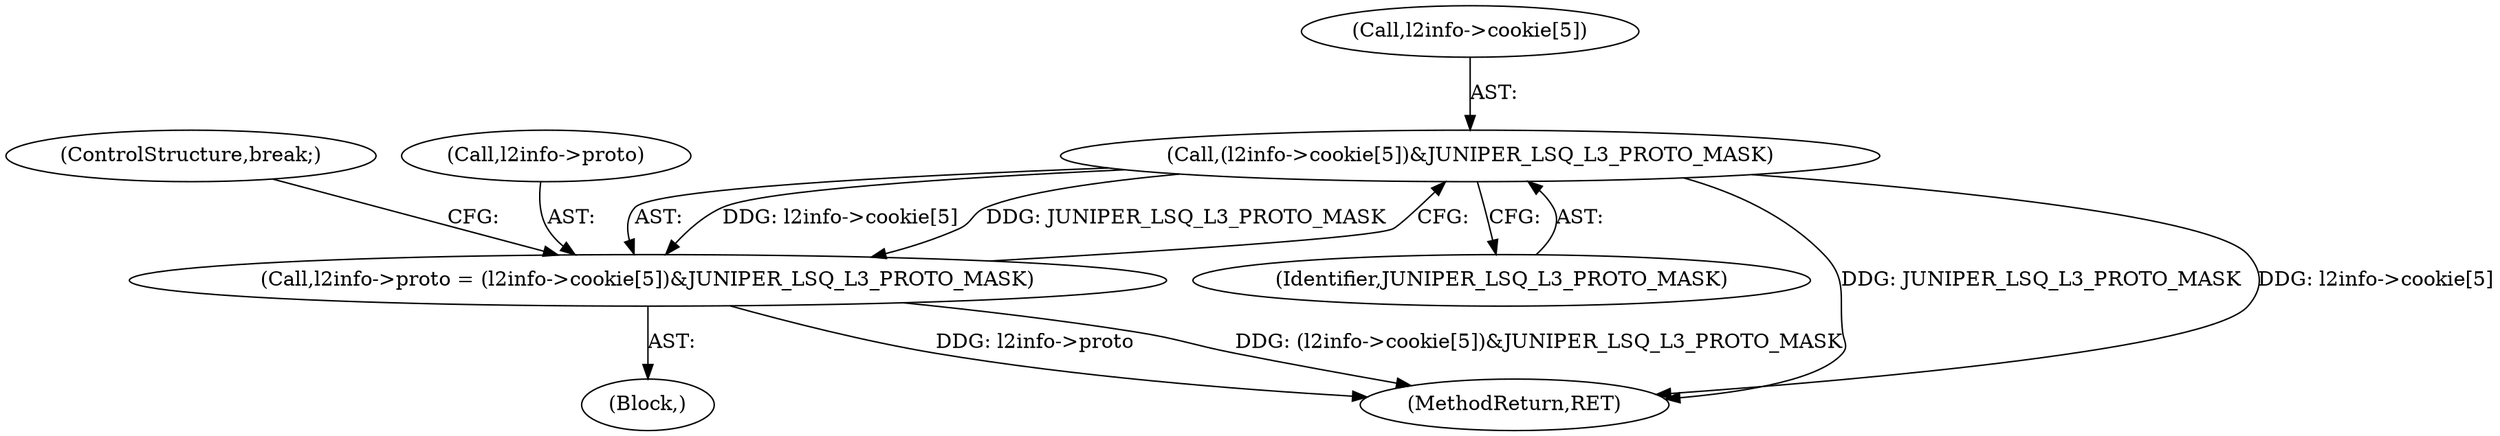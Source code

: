 digraph "0_tcpdump_42073d54c53a496be40ae84152bbfe2c923ac7bc@array" {
"1000860" [label="(Call,(l2info->cookie[5])&JUNIPER_LSQ_L3_PROTO_MASK)"];
"1000856" [label="(Call,l2info->proto = (l2info->cookie[5])&JUNIPER_LSQ_L3_PROTO_MASK)"];
"1000867" [label="(ControlStructure,break;)"];
"1000802" [label="(Block,)"];
"1000856" [label="(Call,l2info->proto = (l2info->cookie[5])&JUNIPER_LSQ_L3_PROTO_MASK)"];
"1000866" [label="(Identifier,JUNIPER_LSQ_L3_PROTO_MASK)"];
"1000860" [label="(Call,(l2info->cookie[5])&JUNIPER_LSQ_L3_PROTO_MASK)"];
"1000861" [label="(Call,l2info->cookie[5])"];
"1001075" [label="(MethodReturn,RET)"];
"1000857" [label="(Call,l2info->proto)"];
"1000860" -> "1000856"  [label="AST: "];
"1000860" -> "1000866"  [label="CFG: "];
"1000861" -> "1000860"  [label="AST: "];
"1000866" -> "1000860"  [label="AST: "];
"1000856" -> "1000860"  [label="CFG: "];
"1000860" -> "1001075"  [label="DDG: JUNIPER_LSQ_L3_PROTO_MASK"];
"1000860" -> "1001075"  [label="DDG: l2info->cookie[5]"];
"1000860" -> "1000856"  [label="DDG: l2info->cookie[5]"];
"1000860" -> "1000856"  [label="DDG: JUNIPER_LSQ_L3_PROTO_MASK"];
"1000856" -> "1000802"  [label="AST: "];
"1000857" -> "1000856"  [label="AST: "];
"1000867" -> "1000856"  [label="CFG: "];
"1000856" -> "1001075"  [label="DDG: l2info->proto"];
"1000856" -> "1001075"  [label="DDG: (l2info->cookie[5])&JUNIPER_LSQ_L3_PROTO_MASK"];
}
